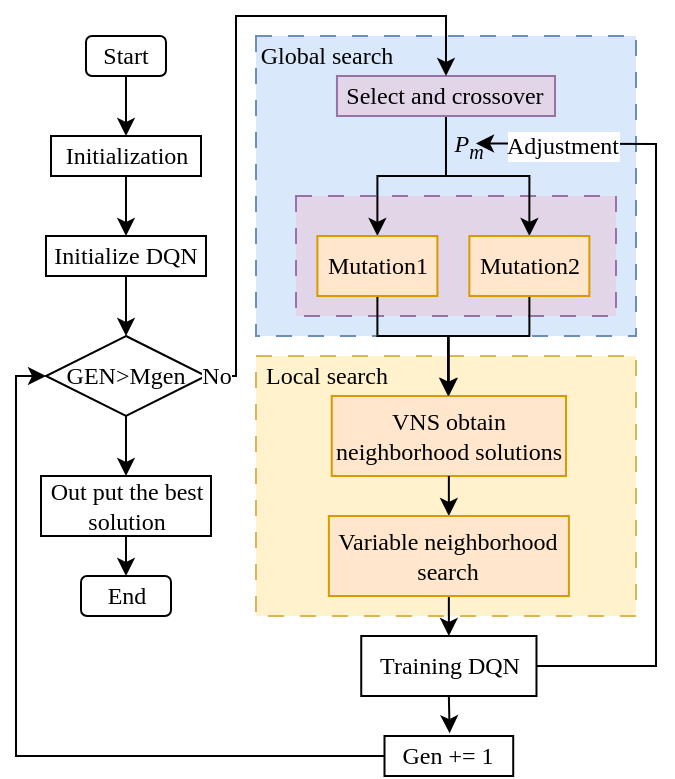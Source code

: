 <mxfile version="26.2.5">
  <diagram name="第 1 页" id="Awnvao4O2lJ41R5FPx9H">
    <mxGraphModel dx="985" dy="525" grid="1" gridSize="10" guides="1" tooltips="1" connect="1" arrows="1" fold="1" page="1" pageScale="1" pageWidth="827" pageHeight="1169" math="0" shadow="0">
      <root>
        <mxCell id="0" />
        <mxCell id="1" parent="0" />
        <mxCell id="yeMh2SfToaJHoROLjrMc-1" value="" style="rounded=0;whiteSpace=wrap;html=1;dashed=1;dashPattern=8 8;fontFamily=Times New Roman;fillColor=#dae8fc;strokeColor=#6c8ebf;fontSize=12;" parent="1" vertex="1">
          <mxGeometry x="250" y="210" width="190" height="150" as="geometry" />
        </mxCell>
        <mxCell id="yeMh2SfToaJHoROLjrMc-3" value="Start" style="rounded=1;whiteSpace=wrap;html=1;fontFamily=Times New Roman;fontSize=12;" parent="1" vertex="1">
          <mxGeometry x="165" y="210" width="40" height="20" as="geometry" />
        </mxCell>
        <mxCell id="yeMh2SfToaJHoROLjrMc-4" value="&lt;span lang=&quot;EN-US&quot;&gt;&lt;font&gt;Initialization&lt;/font&gt;&lt;/span&gt;" style="rounded=0;whiteSpace=wrap;html=1;fontFamily=Times New Roman;fontSize=12;" parent="1" vertex="1">
          <mxGeometry x="147.5" y="260" width="75" height="20" as="geometry" />
        </mxCell>
        <mxCell id="yeMh2SfToaJHoROLjrMc-5" value="Initialize DQN" style="rounded=0;whiteSpace=wrap;html=1;fontFamily=Times New Roman;fontSize=12;" parent="1" vertex="1">
          <mxGeometry x="145" y="310" width="80" height="20" as="geometry" />
        </mxCell>
        <mxCell id="yeMh2SfToaJHoROLjrMc-6" value="GEN&amp;gt;Mgen" style="rhombus;whiteSpace=wrap;html=1;fontFamily=Times New Roman;fontSize=12;" parent="1" vertex="1">
          <mxGeometry x="145" y="360" width="80" height="40" as="geometry" />
        </mxCell>
        <mxCell id="yeMh2SfToaJHoROLjrMc-43" value="" style="rounded=0;whiteSpace=wrap;html=1;dashed=1;dashPattern=8 8;fontFamily=Times New Roman;fillColor=#e1d5e7;strokeColor=#9673a6;fontSize=12;" parent="1" vertex="1">
          <mxGeometry x="270" y="290" width="160" height="60" as="geometry" />
        </mxCell>
        <mxCell id="xDWdyUZVu_WwYfbfXJYr-7" style="edgeStyle=orthogonalEdgeStyle;rounded=0;orthogonalLoop=1;jettySize=auto;html=1;exitX=0.5;exitY=1;exitDx=0;exitDy=0;entryX=0.5;entryY=0;entryDx=0;entryDy=0;fontFamily=Times New Roman;" parent="1" source="yeMh2SfToaJHoROLjrMc-8" target="yeMh2SfToaJHoROLjrMc-44" edge="1">
          <mxGeometry relative="1" as="geometry" />
        </mxCell>
        <mxCell id="xDWdyUZVu_WwYfbfXJYr-8" style="edgeStyle=orthogonalEdgeStyle;rounded=0;orthogonalLoop=1;jettySize=auto;html=1;exitX=0.5;exitY=1;exitDx=0;exitDy=0;entryX=0.5;entryY=0;entryDx=0;entryDy=0;fontFamily=Times New Roman;" parent="1" source="yeMh2SfToaJHoROLjrMc-8" target="yeMh2SfToaJHoROLjrMc-45" edge="1">
          <mxGeometry relative="1" as="geometry" />
        </mxCell>
        <mxCell id="yeMh2SfToaJHoROLjrMc-8" value="Select and&amp;nbsp;crossover" style="rounded=0;whiteSpace=wrap;html=1;fontFamily=Times New Roman;fontSize=12;fillColor=#e1d5e7;strokeColor=#9673a6;" parent="1" vertex="1">
          <mxGeometry x="290.48" y="230" width="109.03" height="20" as="geometry" />
        </mxCell>
        <mxCell id="yeMh2SfToaJHoROLjrMc-9" value="P&lt;sub&gt;m&lt;/sub&gt;" style="text;html=1;align=center;verticalAlign=middle;resizable=0;points=[];autosize=1;strokeColor=none;fillColor=none;fontFamily=Times New Roman;fontStyle=2;fontSize=12;" parent="1" vertex="1">
          <mxGeometry x="335.7" y="250" width="40" height="30" as="geometry" />
        </mxCell>
        <mxCell id="yeMh2SfToaJHoROLjrMc-10" value="" style="rounded=0;whiteSpace=wrap;html=1;dashed=1;dashPattern=8 8;fontFamily=Times New Roman;fillColor=#fff2cc;strokeColor=#d6b656;fontSize=12;" parent="1" vertex="1">
          <mxGeometry x="250" y="370" width="190" height="130" as="geometry" />
        </mxCell>
        <mxCell id="yeMh2SfToaJHoROLjrMc-11" value="" style="endArrow=classic;html=1;rounded=0;exitX=0.5;exitY=1;exitDx=0;exitDy=0;entryX=0.5;entryY=0;entryDx=0;entryDy=0;fontFamily=Times New Roman;fontSize=12;" parent="1" source="yeMh2SfToaJHoROLjrMc-3" target="yeMh2SfToaJHoROLjrMc-4" edge="1">
          <mxGeometry width="50" height="50" relative="1" as="geometry">
            <mxPoint x="280" y="160" as="sourcePoint" />
            <mxPoint x="330" y="110" as="targetPoint" />
          </mxGeometry>
        </mxCell>
        <mxCell id="yeMh2SfToaJHoROLjrMc-12" value="" style="endArrow=classic;html=1;rounded=0;exitX=0.5;exitY=1;exitDx=0;exitDy=0;entryX=0.5;entryY=0;entryDx=0;entryDy=0;fontFamily=Times New Roman;fontSize=12;" parent="1" source="yeMh2SfToaJHoROLjrMc-4" target="yeMh2SfToaJHoROLjrMc-5" edge="1">
          <mxGeometry width="50" height="50" relative="1" as="geometry">
            <mxPoint x="270" y="310" as="sourcePoint" />
            <mxPoint x="270" y="350" as="targetPoint" />
          </mxGeometry>
        </mxCell>
        <mxCell id="yeMh2SfToaJHoROLjrMc-13" value="" style="endArrow=classic;html=1;rounded=0;exitX=0.5;exitY=1;exitDx=0;exitDy=0;entryX=0.5;entryY=0;entryDx=0;entryDy=0;fontFamily=Times New Roman;fontSize=12;" parent="1" source="yeMh2SfToaJHoROLjrMc-5" target="yeMh2SfToaJHoROLjrMc-6" edge="1">
          <mxGeometry width="50" height="50" relative="1" as="geometry">
            <mxPoint x="220" y="370" as="sourcePoint" />
            <mxPoint x="220" y="400" as="targetPoint" />
          </mxGeometry>
        </mxCell>
        <mxCell id="yeMh2SfToaJHoROLjrMc-14" value="" style="endArrow=classic;html=1;rounded=0;exitX=1;exitY=0.5;exitDx=0;exitDy=0;entryX=0.5;entryY=0;entryDx=0;entryDy=0;fontFamily=Times New Roman;fontSize=12;" parent="1" source="yeMh2SfToaJHoROLjrMc-6" target="yeMh2SfToaJHoROLjrMc-8" edge="1">
          <mxGeometry width="50" height="50" relative="1" as="geometry">
            <mxPoint x="132.5" y="507.5" as="sourcePoint" />
            <mxPoint x="422.5" y="222.5" as="targetPoint" />
            <Array as="points">
              <mxPoint x="240" y="380" />
              <mxPoint x="240" y="200" />
              <mxPoint x="345" y="200" />
            </Array>
          </mxGeometry>
        </mxCell>
        <mxCell id="yeMh2SfToaJHoROLjrMc-15" value="No" style="edgeLabel;html=1;align=center;verticalAlign=middle;resizable=0;points=[];fontFamily=Times New Roman;fontSize=12;" parent="yeMh2SfToaJHoROLjrMc-14" vertex="1" connectable="0">
          <mxGeometry x="-0.932" relative="1" as="geometry">
            <mxPoint x="-6" as="offset" />
          </mxGeometry>
        </mxCell>
        <mxCell id="yeMh2SfToaJHoROLjrMc-16" value="&lt;font&gt;VNS obtain neighborhood solutions&lt;/font&gt;" style="rounded=0;whiteSpace=wrap;html=1;fontFamily=Times New Roman;fontSize=12;fillColor=#ffe6cc;strokeColor=#d79b00;" parent="1" vertex="1">
          <mxGeometry x="287.86" y="390" width="117.14" height="40" as="geometry" />
        </mxCell>
        <mxCell id="yeMh2SfToaJHoROLjrMc-22" value="" style="endArrow=classic;html=1;rounded=0;exitX=0.5;exitY=1;exitDx=0;exitDy=0;entryX=0.5;entryY=0;entryDx=0;entryDy=0;fontFamily=Times New Roman;fontSize=12;" parent="1" source="yeMh2SfToaJHoROLjrMc-16" target="yeMh2SfToaJHoROLjrMc-51" edge="1">
          <mxGeometry width="50" height="50" relative="1" as="geometry">
            <mxPoint x="475.28" y="530" as="sourcePoint" />
            <mxPoint x="385.28" y="545" as="targetPoint" />
          </mxGeometry>
        </mxCell>
        <mxCell id="yeMh2SfToaJHoROLjrMc-30" value="Gen += 1" style="rounded=0;whiteSpace=wrap;html=1;fontFamily=Times New Roman;fontSize=12;" parent="1" vertex="1">
          <mxGeometry x="314.25" y="560" width="64.36" height="20" as="geometry" />
        </mxCell>
        <mxCell id="yeMh2SfToaJHoROLjrMc-31" value="" style="endArrow=classic;html=1;rounded=0;entryX=0;entryY=0.5;entryDx=0;entryDy=0;fontFamily=Times New Roman;fontSize=12;exitX=0;exitY=0.5;exitDx=0;exitDy=0;" parent="1" source="yeMh2SfToaJHoROLjrMc-30" target="yeMh2SfToaJHoROLjrMc-6" edge="1">
          <mxGeometry width="50" height="50" relative="1" as="geometry">
            <mxPoint x="290" y="570" as="sourcePoint" />
            <mxPoint x="82.25" y="510" as="targetPoint" />
            <Array as="points">
              <mxPoint x="130" y="570" />
              <mxPoint x="130" y="380" />
            </Array>
          </mxGeometry>
        </mxCell>
        <mxCell id="yeMh2SfToaJHoROLjrMc-32" value="" style="endArrow=classic;html=1;rounded=0;exitX=0.5;exitY=1;exitDx=0;exitDy=0;entryX=0.5;entryY=0;entryDx=0;entryDy=0;fontFamily=Times New Roman;fontSize=12;" parent="1" source="yeMh2SfToaJHoROLjrMc-6" target="yeMh2SfToaJHoROLjrMc-33" edge="1">
          <mxGeometry width="50" height="50" relative="1" as="geometry">
            <mxPoint x="189.91" y="460" as="sourcePoint" />
            <mxPoint x="189.83" y="494.25" as="targetPoint" />
          </mxGeometry>
        </mxCell>
        <mxCell id="yeMh2SfToaJHoROLjrMc-33" value="Out put the best solution" style="rounded=0;whiteSpace=wrap;html=1;fontFamily=Times New Roman;fontSize=12;" parent="1" vertex="1">
          <mxGeometry x="142.5" y="430" width="85" height="30" as="geometry" />
        </mxCell>
        <mxCell id="yeMh2SfToaJHoROLjrMc-34" value="End" style="rounded=1;whiteSpace=wrap;html=1;fontFamily=Times New Roman;fontSize=12;" parent="1" vertex="1">
          <mxGeometry x="162.5" y="480" width="45" height="20" as="geometry" />
        </mxCell>
        <mxCell id="yeMh2SfToaJHoROLjrMc-35" value="" style="endArrow=classic;html=1;rounded=0;exitX=0.5;exitY=1;exitDx=0;exitDy=0;entryX=0.5;entryY=0;entryDx=0;entryDy=0;fontFamily=Times New Roman;fontSize=12;" parent="1" source="yeMh2SfToaJHoROLjrMc-33" target="yeMh2SfToaJHoROLjrMc-34" edge="1">
          <mxGeometry width="50" height="50" relative="1" as="geometry">
            <mxPoint x="265" y="630" as="sourcePoint" />
            <mxPoint x="265" y="685" as="targetPoint" />
          </mxGeometry>
        </mxCell>
        <mxCell id="yeMh2SfToaJHoROLjrMc-37" value="Training DQN" style="rounded=0;whiteSpace=wrap;html=1;fontFamily=Times New Roman;fontSize=12;" parent="1" vertex="1">
          <mxGeometry x="302.62" y="510" width="87.62" height="30" as="geometry" />
        </mxCell>
        <mxCell id="yeMh2SfToaJHoROLjrMc-39" value="" style="endArrow=classic;html=1;rounded=0;exitX=1;exitY=0.5;exitDx=0;exitDy=0;fontFamily=Times New Roman;entryX=0.987;entryY=0.457;entryDx=0;entryDy=0;entryPerimeter=0;fontSize=12;" parent="1" source="yeMh2SfToaJHoROLjrMc-37" edge="1">
          <mxGeometry width="50" height="50" relative="1" as="geometry">
            <mxPoint x="378.5" y="535" as="sourcePoint" />
            <mxPoint x="360.0" y="263.71" as="targetPoint" />
            <Array as="points">
              <mxPoint x="450" y="525" />
              <mxPoint x="450" y="264" />
            </Array>
          </mxGeometry>
        </mxCell>
        <mxCell id="yeMh2SfToaJHoROLjrMc-40" value="Adjustment" style="edgeLabel;html=1;align=center;verticalAlign=middle;resizable=0;points=[];fontFamily=Times New Roman;fontSize=12;" parent="yeMh2SfToaJHoROLjrMc-39" vertex="1" connectable="0">
          <mxGeometry x="0.923" relative="1" as="geometry">
            <mxPoint x="27" y="1" as="offset" />
          </mxGeometry>
        </mxCell>
        <mxCell id="xDWdyUZVu_WwYfbfXJYr-9" style="edgeStyle=orthogonalEdgeStyle;rounded=0;orthogonalLoop=1;jettySize=auto;html=1;exitX=0.5;exitY=1;exitDx=0;exitDy=0;entryX=0.5;entryY=0;entryDx=0;entryDy=0;fontFamily=Times New Roman;" parent="1" source="yeMh2SfToaJHoROLjrMc-44" target="yeMh2SfToaJHoROLjrMc-16" edge="1">
          <mxGeometry relative="1" as="geometry">
            <Array as="points">
              <mxPoint x="311" y="360" />
              <mxPoint x="346" y="360" />
            </Array>
          </mxGeometry>
        </mxCell>
        <mxCell id="yeMh2SfToaJHoROLjrMc-44" value="Mutation1" style="rounded=0;whiteSpace=wrap;html=1;fontFamily=Times New Roman;fontSize=12;fillColor=#ffe6cc;strokeColor=#d79b00;" parent="1" vertex="1">
          <mxGeometry x="280.7" y="310" width="60" height="30" as="geometry" />
        </mxCell>
        <mxCell id="xDWdyUZVu_WwYfbfXJYr-10" style="edgeStyle=orthogonalEdgeStyle;rounded=0;orthogonalLoop=1;jettySize=auto;html=1;exitX=0.5;exitY=1;exitDx=0;exitDy=0;fontFamily=Times New Roman;" parent="1" source="yeMh2SfToaJHoROLjrMc-45" target="yeMh2SfToaJHoROLjrMc-16" edge="1">
          <mxGeometry relative="1" as="geometry">
            <Array as="points">
              <mxPoint x="387" y="360" />
              <mxPoint x="346" y="360" />
            </Array>
          </mxGeometry>
        </mxCell>
        <mxCell id="yeMh2SfToaJHoROLjrMc-45" value="Mutation2" style="rounded=0;whiteSpace=wrap;html=1;fontFamily=Times New Roman;fontSize=12;fillColor=#ffe6cc;strokeColor=#d79b00;" parent="1" vertex="1">
          <mxGeometry x="356.69" y="310" width="60" height="30" as="geometry" />
        </mxCell>
        <mxCell id="yeMh2SfToaJHoROLjrMc-52" style="edgeStyle=orthogonalEdgeStyle;rounded=0;orthogonalLoop=1;jettySize=auto;html=1;exitX=0.5;exitY=1;exitDx=0;exitDy=0;entryX=0.5;entryY=0;entryDx=0;entryDy=0;fontFamily=Times New Roman;" parent="1" source="yeMh2SfToaJHoROLjrMc-51" target="yeMh2SfToaJHoROLjrMc-37" edge="1">
          <mxGeometry relative="1" as="geometry" />
        </mxCell>
        <mxCell id="yeMh2SfToaJHoROLjrMc-51" value="Variable neighborhood search" style="rounded=0;whiteSpace=wrap;html=1;fontFamily=Times New Roman;fillColor=#ffe6cc;strokeColor=#d79b00;" parent="1" vertex="1">
          <mxGeometry x="286.43" y="450" width="120" height="40" as="geometry" />
        </mxCell>
        <mxCell id="36Hl1gBGT1i81-5mLrIS-1" value="Global search" style="text;html=1;align=center;verticalAlign=middle;resizable=0;points=[];autosize=1;strokeColor=none;fillColor=none;rotation=0;fontFamily=Times New Roman;" vertex="1" parent="1">
          <mxGeometry x="240" y="205" width="90" height="30" as="geometry" />
        </mxCell>
        <mxCell id="36Hl1gBGT1i81-5mLrIS-2" value="Local search" style="text;html=1;align=center;verticalAlign=middle;resizable=0;points=[];autosize=1;strokeColor=none;fillColor=none;fontFamily=Times New Roman;" vertex="1" parent="1">
          <mxGeometry x="245" y="365" width="80" height="30" as="geometry" />
        </mxCell>
        <mxCell id="36Hl1gBGT1i81-5mLrIS-3" style="edgeStyle=orthogonalEdgeStyle;rounded=0;orthogonalLoop=1;jettySize=auto;html=1;exitX=0.5;exitY=1;exitDx=0;exitDy=0;entryX=0.506;entryY=-0.071;entryDx=0;entryDy=0;entryPerimeter=0;" edge="1" parent="1" source="yeMh2SfToaJHoROLjrMc-37" target="yeMh2SfToaJHoROLjrMc-30">
          <mxGeometry relative="1" as="geometry" />
        </mxCell>
      </root>
    </mxGraphModel>
  </diagram>
</mxfile>
